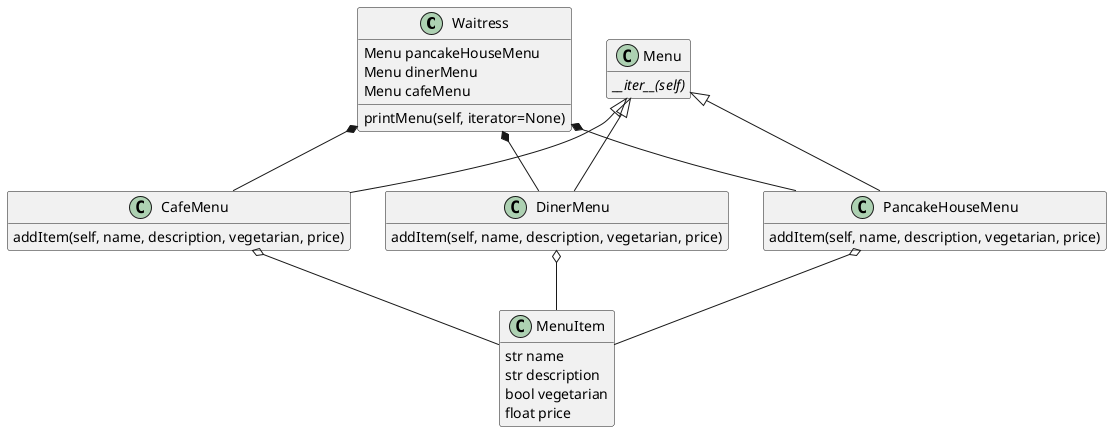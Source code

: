 @startuml IteratorPattern

hide empty members

class Waitress{
    Menu pancakeHouseMenu
    Menu dinerMenu
    Menu cafeMenu
    printMenu(self, iterator=None)
}

class Menu{
    {abstract} __iter__(self)
}

class CafeMenu{
    addItem(self, name, description, vegetarian, price)
}

class DinerMenu{
    addItem(self, name, description, vegetarian, price)
}

class PancakeHouseMenu{
    addItem(self, name, description, vegetarian, price)
}

class MenuItem{
    str name
    str description
    bool vegetarian
    float price
}

Menu <|-- CafeMenu
Menu <|-- DinerMenu
Menu <|-- PancakeHouseMenu

Waitress *-- CafeMenu
Waitress *-- DinerMenu
Waitress *-- PancakeHouseMenu

CafeMenu o-- MenuItem
DinerMenu o-- MenuItem
PancakeHouseMenu o-- MenuItem

@enduml